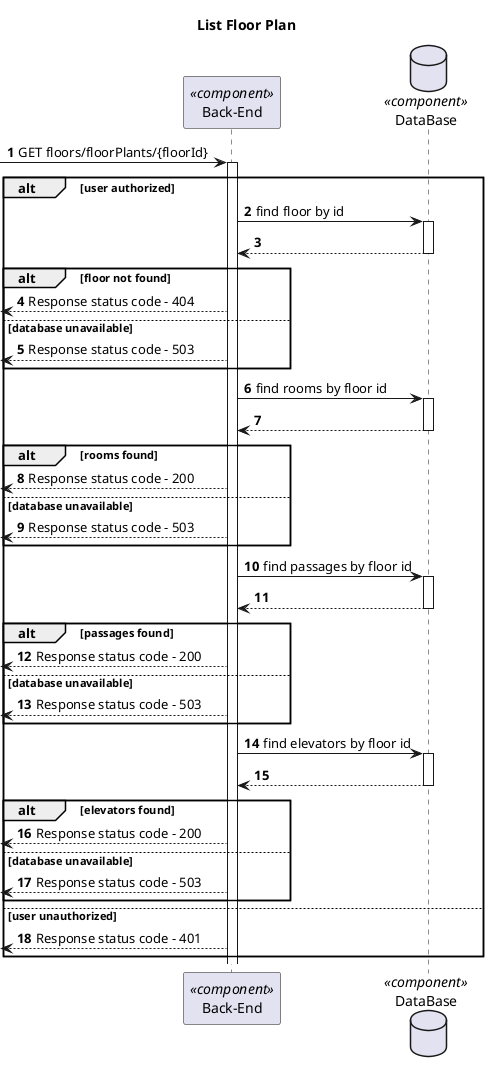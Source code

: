 @startuml Process View - Level 3

autonumber
skinparam packageStyle rect

title List Floor Plan

participant "Back-End" as BE <<component>>
database "DataBase" as DB <<component>>

-> BE: GET floors/floorPlants/{floorId}

alt user authorized

activate BE

BE -> DB: find floor by id

activate DB

DB --> BE:

deactivate DB

alt floor not found

  <-- BE: Response status code - 404

else database unavailable

  <-- BE: Response status code - 503

end

activate BE

BE -> DB: find rooms by floor id

activate DB

DB --> BE:

deactivate DB

alt rooms found

  <-- BE: Response status code - 200

else database unavailable

  <-- BE: Response status code - 503

end

activate BE

BE -> DB: find passages by floor id

activate DB

DB --> BE:

deactivate DB

alt passages found

  <-- BE: Response status code - 200

else database unavailable

  <-- BE: Response status code - 503

end

activate BE

BE -> DB: find elevators by floor id

activate DB

DB --> BE:

deactivate DB

alt elevators found

  <-- BE: Response status code - 200

else database unavailable

  <-- BE: Response status code - 503

end

else user unauthorized

  <-- BE: Response status code - 401

end

@enduml